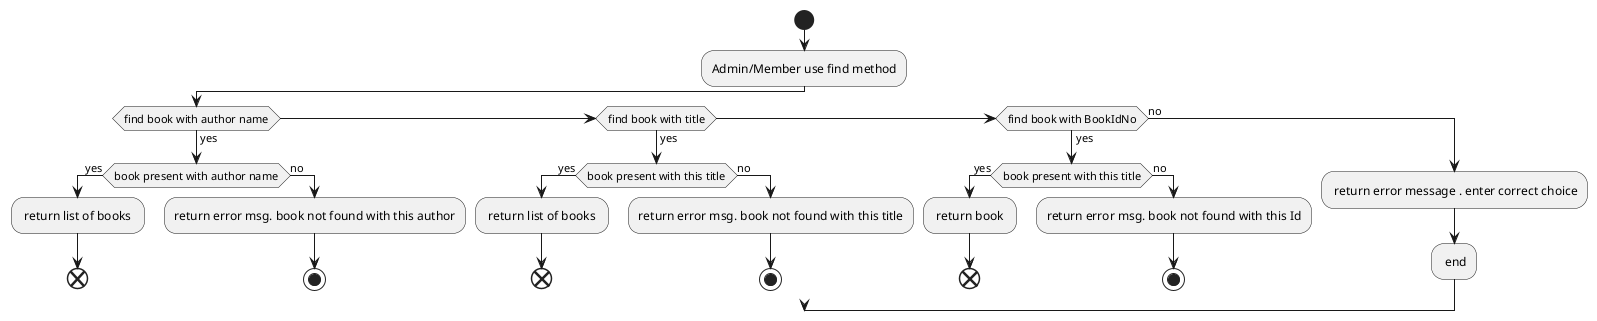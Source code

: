 @startuml

start

:Admin/Member use find method;
if(find book with author name) then (yes)
     if(book present with author name) then (yes)
        : return list of books ;
        end;
        else(no)
        :return error msg. book not found with this author;
        stop;
     endif
elseif(find book with title) then (yes)
        if(book present with this title) then (yes)
          : return list of books ;
          end;
        else(no)
          :return error msg. book not found with this title;
          stop;
          endif
elseif(find book with BookIdNo)  then (yes)
         if(book present with this title) then (yes)
            : return book ;
             end;
         else(no)
             :return error msg. book not found with this Id;
             stop;
             endif
else(no)
        : return error message . enter correct choice;
        : end;
endif

@enduml

